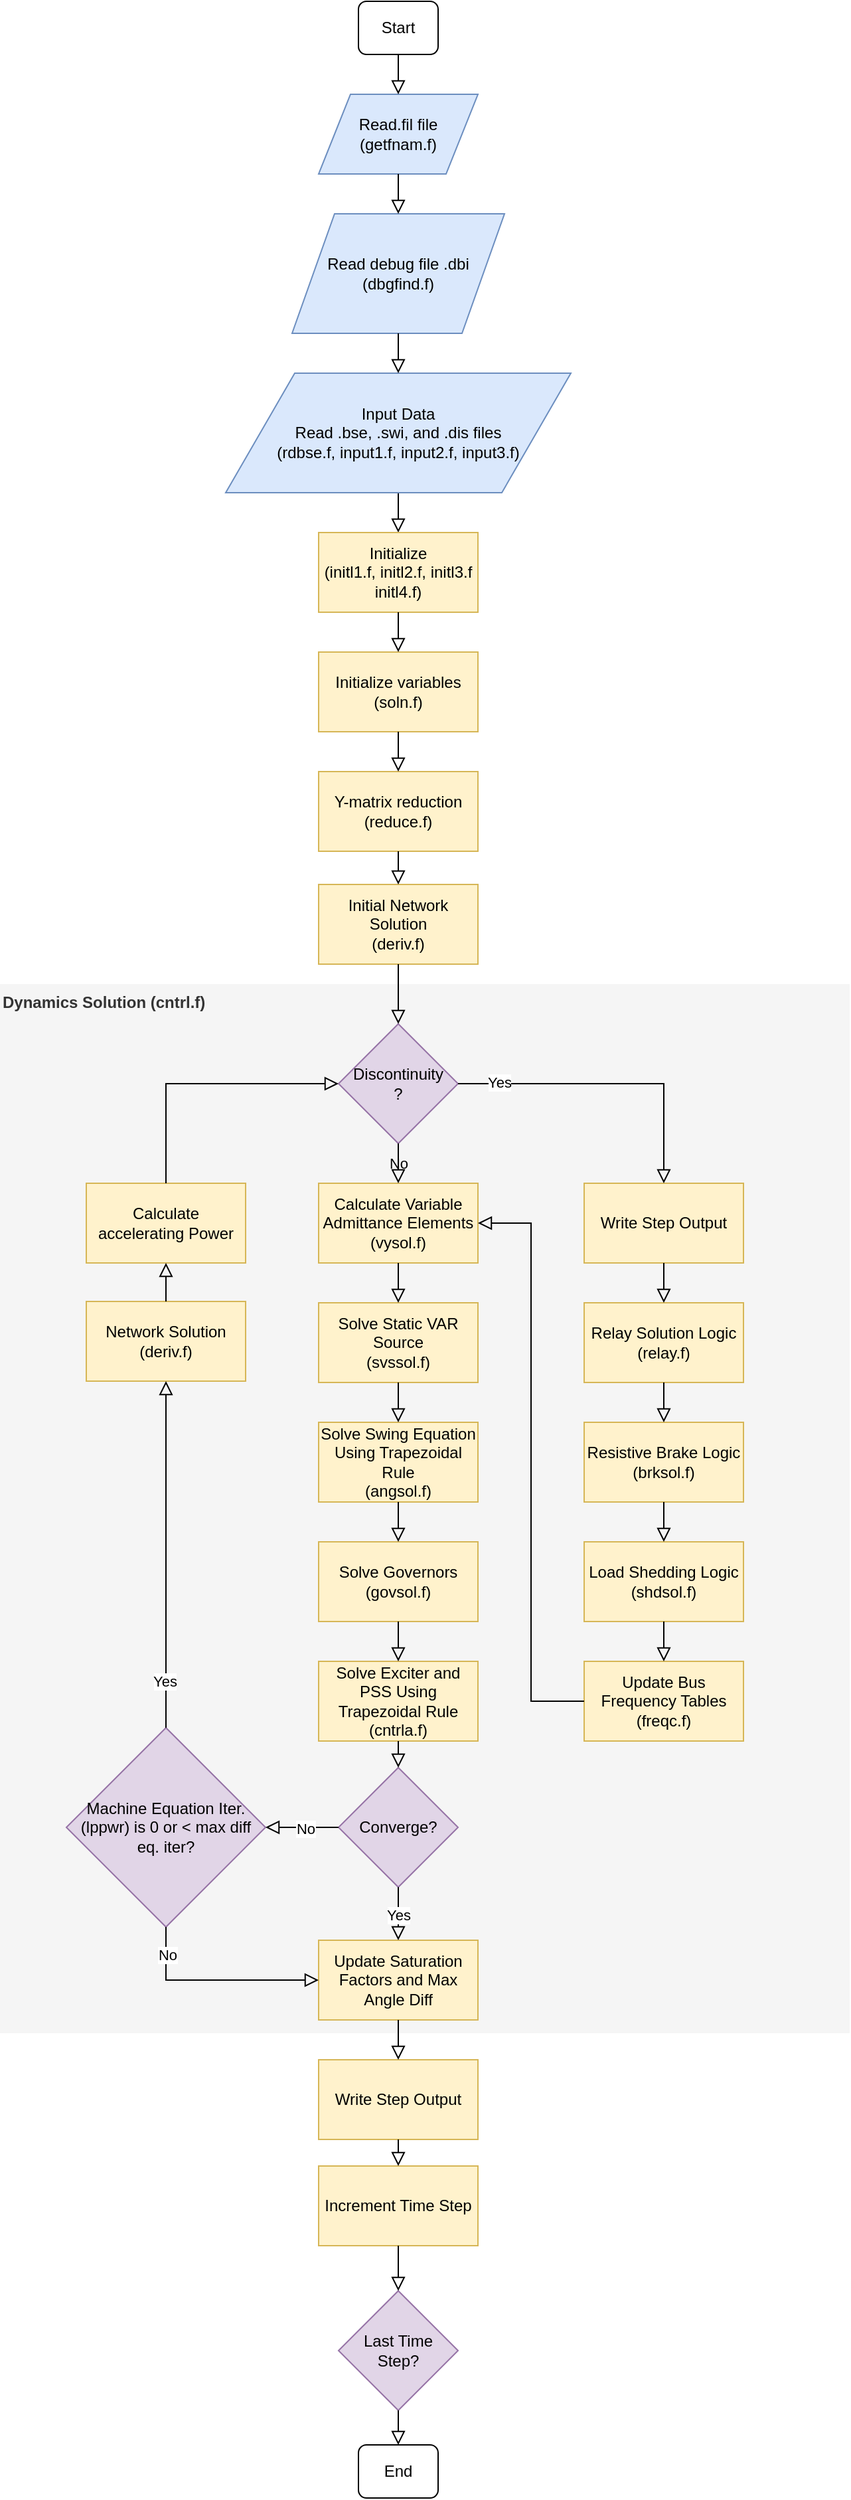 <mxfile version="13.0.2" type="device"><diagram id="C5RBs43oDa-KdzZeNtuy" name="Page-1"><mxGraphModel dx="1422" dy="802" grid="1" gridSize="10" guides="1" tooltips="1" connect="1" arrows="1" fold="1" page="1" pageScale="1" pageWidth="827" pageHeight="1169" math="0" shadow="0"><root><mxCell id="WIyWlLk6GJQsqaUBKTNV-0"/><mxCell id="WIyWlLk6GJQsqaUBKTNV-1" parent="WIyWlLk6GJQsqaUBKTNV-0"/><mxCell id="WIyWlLk6GJQsqaUBKTNV-2" value="" style="rounded=0;html=1;jettySize=auto;orthogonalLoop=1;fontSize=11;endArrow=block;endFill=0;endSize=8;strokeWidth=1;shadow=0;labelBackgroundColor=none;edgeStyle=orthogonalEdgeStyle;entryX=0.5;entryY=0;entryDx=0;entryDy=0;" parent="WIyWlLk6GJQsqaUBKTNV-1" source="1K_bQbqgElaNvj93P9qN-4" target="1K_bQbqgElaNvj93P9qN-6" edge="1"><mxGeometry relative="1" as="geometry"><mxPoint x="360" y="440" as="targetPoint"/></mxGeometry></mxCell><mxCell id="WIyWlLk6GJQsqaUBKTNV-3" value="Start" style="rounded=1;whiteSpace=wrap;html=1;fontSize=12;glass=0;strokeWidth=1;shadow=0;" parent="WIyWlLk6GJQsqaUBKTNV-1" vertex="1"><mxGeometry x="330" y="30" width="60" height="40" as="geometry"/></mxCell><mxCell id="WIyWlLk6GJQsqaUBKTNV-11" value="End" style="rounded=1;whiteSpace=wrap;html=1;fontSize=12;glass=0;strokeWidth=1;shadow=0;" parent="WIyWlLk6GJQsqaUBKTNV-1" vertex="1"><mxGeometry x="330" y="1870" width="60" height="40" as="geometry"/></mxCell><mxCell id="1K_bQbqgElaNvj93P9qN-0" value="Read.fil file&lt;br&gt;(getfnam.f)" style="shape=parallelogram;perimeter=parallelogramPerimeter;whiteSpace=wrap;html=1;fillColor=#dae8fc;strokeColor=#6c8ebf;" parent="WIyWlLk6GJQsqaUBKTNV-1" vertex="1"><mxGeometry x="300" y="100" width="120" height="60" as="geometry"/></mxCell><mxCell id="1K_bQbqgElaNvj93P9qN-1" value="" style="rounded=0;html=1;jettySize=auto;orthogonalLoop=1;fontSize=11;endArrow=block;endFill=0;endSize=8;strokeWidth=1;shadow=0;labelBackgroundColor=none;edgeStyle=orthogonalEdgeStyle;" parent="WIyWlLk6GJQsqaUBKTNV-1" source="WIyWlLk6GJQsqaUBKTNV-3" target="1K_bQbqgElaNvj93P9qN-0" edge="1"><mxGeometry relative="1" as="geometry"><mxPoint x="360" y="100" as="sourcePoint"/><mxPoint x="360" y="440" as="targetPoint"/></mxGeometry></mxCell><mxCell id="1K_bQbqgElaNvj93P9qN-2" value="Read debug file .dbi (dbgfind.f)" style="shape=parallelogram;perimeter=parallelogramPerimeter;whiteSpace=wrap;html=1;fillColor=#dae8fc;strokeColor=#6c8ebf;" parent="WIyWlLk6GJQsqaUBKTNV-1" vertex="1"><mxGeometry x="280" y="190" width="160" height="90" as="geometry"/></mxCell><mxCell id="1K_bQbqgElaNvj93P9qN-3" value="" style="rounded=0;html=1;jettySize=auto;orthogonalLoop=1;fontSize=11;endArrow=block;endFill=0;endSize=8;strokeWidth=1;shadow=0;labelBackgroundColor=none;edgeStyle=orthogonalEdgeStyle;" parent="WIyWlLk6GJQsqaUBKTNV-1" source="1K_bQbqgElaNvj93P9qN-0" target="1K_bQbqgElaNvj93P9qN-2" edge="1"><mxGeometry relative="1" as="geometry"><mxPoint x="360" y="180" as="sourcePoint"/><mxPoint x="360" y="440" as="targetPoint"/></mxGeometry></mxCell><mxCell id="1K_bQbqgElaNvj93P9qN-4" value="Input Data&lt;br&gt;Read .bse, .swi, and .dis files&lt;br&gt;(rdbse.f, input1.f, input2.f, input3.f)" style="shape=parallelogram;perimeter=parallelogramPerimeter;whiteSpace=wrap;html=1;fillColor=#dae8fc;strokeColor=#6c8ebf;" parent="WIyWlLk6GJQsqaUBKTNV-1" vertex="1"><mxGeometry x="230" y="310" width="260" height="90" as="geometry"/></mxCell><mxCell id="1K_bQbqgElaNvj93P9qN-5" value="" style="rounded=0;html=1;jettySize=auto;orthogonalLoop=1;fontSize=11;endArrow=block;endFill=0;endSize=8;strokeWidth=1;shadow=0;labelBackgroundColor=none;edgeStyle=orthogonalEdgeStyle;" parent="WIyWlLk6GJQsqaUBKTNV-1" source="1K_bQbqgElaNvj93P9qN-2" target="1K_bQbqgElaNvj93P9qN-4" edge="1"><mxGeometry relative="1" as="geometry"><mxPoint x="360" y="280" as="sourcePoint"/><mxPoint x="360" y="440" as="targetPoint"/></mxGeometry></mxCell><mxCell id="1K_bQbqgElaNvj93P9qN-6" value="Initialize&lt;br&gt;(initl1.f, initl2.f, initl3.f initl4.f)" style="rounded=0;whiteSpace=wrap;html=1;fillColor=#fff2cc;strokeColor=#d6b656;" parent="WIyWlLk6GJQsqaUBKTNV-1" vertex="1"><mxGeometry x="300" y="430" width="120" height="60" as="geometry"/></mxCell><mxCell id="1K_bQbqgElaNvj93P9qN-7" value="Initialize variables&lt;br&gt;(soln.f)" style="rounded=0;whiteSpace=wrap;html=1;fillColor=#fff2cc;strokeColor=#d6b656;" parent="WIyWlLk6GJQsqaUBKTNV-1" vertex="1"><mxGeometry x="300" y="520" width="120" height="60" as="geometry"/></mxCell><mxCell id="1K_bQbqgElaNvj93P9qN-8" value="" style="rounded=0;html=1;jettySize=auto;orthogonalLoop=1;fontSize=11;endArrow=block;endFill=0;endSize=8;strokeWidth=1;shadow=0;labelBackgroundColor=none;edgeStyle=orthogonalEdgeStyle;exitX=0.5;exitY=1;exitDx=0;exitDy=0;entryX=0.5;entryY=0;entryDx=0;entryDy=0;" parent="WIyWlLk6GJQsqaUBKTNV-1" source="1K_bQbqgElaNvj93P9qN-6" target="1K_bQbqgElaNvj93P9qN-7" edge="1"><mxGeometry relative="1" as="geometry"><mxPoint x="370" y="410" as="sourcePoint"/><mxPoint x="580" y="530" as="targetPoint"/></mxGeometry></mxCell><mxCell id="1K_bQbqgElaNvj93P9qN-9" value="Y-matrix reduction&lt;br&gt;(reduce.f)" style="rounded=0;whiteSpace=wrap;html=1;fillColor=#fff2cc;strokeColor=#d6b656;" parent="WIyWlLk6GJQsqaUBKTNV-1" vertex="1"><mxGeometry x="300" y="610" width="120" height="60" as="geometry"/></mxCell><mxCell id="1K_bQbqgElaNvj93P9qN-10" value="" style="rounded=0;html=1;jettySize=auto;orthogonalLoop=1;fontSize=11;endArrow=block;endFill=0;endSize=8;strokeWidth=1;shadow=0;labelBackgroundColor=none;edgeStyle=orthogonalEdgeStyle;exitX=0.5;exitY=1;exitDx=0;exitDy=0;entryX=0.5;entryY=0;entryDx=0;entryDy=0;" parent="WIyWlLk6GJQsqaUBKTNV-1" source="1K_bQbqgElaNvj93P9qN-7" target="1K_bQbqgElaNvj93P9qN-9" edge="1"><mxGeometry relative="1" as="geometry"><mxPoint x="370" y="500" as="sourcePoint"/><mxPoint x="370" y="530" as="targetPoint"/></mxGeometry></mxCell><mxCell id="1K_bQbqgElaNvj93P9qN-11" value="Initial Network Solution&lt;br&gt;(deriv.f)" style="rounded=0;whiteSpace=wrap;html=1;fillColor=#fff2cc;strokeColor=#d6b656;" parent="WIyWlLk6GJQsqaUBKTNV-1" vertex="1"><mxGeometry x="300" y="695" width="120" height="60" as="geometry"/></mxCell><mxCell id="1K_bQbqgElaNvj93P9qN-13" value="" style="rounded=0;html=1;jettySize=auto;orthogonalLoop=1;fontSize=11;endArrow=block;endFill=0;endSize=8;strokeWidth=1;shadow=0;labelBackgroundColor=none;edgeStyle=orthogonalEdgeStyle;exitX=0.5;exitY=1;exitDx=0;exitDy=0;entryX=0.5;entryY=0;entryDx=0;entryDy=0;" parent="WIyWlLk6GJQsqaUBKTNV-1" source="1K_bQbqgElaNvj93P9qN-9" target="1K_bQbqgElaNvj93P9qN-11" edge="1"><mxGeometry relative="1" as="geometry"><mxPoint x="370" y="590" as="sourcePoint"/><mxPoint x="370" y="620" as="targetPoint"/></mxGeometry></mxCell><mxCell id="1K_bQbqgElaNvj93P9qN-14" value="Dynamics Solution (cntrl.f)" style="rounded=0;whiteSpace=wrap;html=1;verticalAlign=top;align=left;fontStyle=1;strokeColor=none;fillColor=#f5f5f5;fontColor=#333333;" parent="WIyWlLk6GJQsqaUBKTNV-1" vertex="1"><mxGeometry x="60" y="770" width="640" height="790" as="geometry"/></mxCell><mxCell id="1K_bQbqgElaNvj93P9qN-15" value="Discontinuity&lt;br&gt;?" style="rhombus;whiteSpace=wrap;html=1;align=center;fillColor=#e1d5e7;strokeColor=#9673a6;" parent="WIyWlLk6GJQsqaUBKTNV-1" vertex="1"><mxGeometry x="315" y="800" width="90" height="90" as="geometry"/></mxCell><mxCell id="1K_bQbqgElaNvj93P9qN-16" value="Write Step Output" style="rounded=0;whiteSpace=wrap;html=1;fillColor=#fff2cc;strokeColor=#d6b656;" parent="WIyWlLk6GJQsqaUBKTNV-1" vertex="1"><mxGeometry x="500" y="920" width="120" height="60" as="geometry"/></mxCell><mxCell id="1K_bQbqgElaNvj93P9qN-17" value="Relay Solution Logic&lt;br&gt;(relay.f)" style="rounded=0;whiteSpace=wrap;html=1;fillColor=#fff2cc;strokeColor=#d6b656;" parent="WIyWlLk6GJQsqaUBKTNV-1" vertex="1"><mxGeometry x="500" y="1010" width="120" height="60" as="geometry"/></mxCell><mxCell id="1K_bQbqgElaNvj93P9qN-18" value="Resistive Brake Logic (brksol.f)" style="rounded=0;whiteSpace=wrap;html=1;fillColor=#fff2cc;strokeColor=#d6b656;" parent="WIyWlLk6GJQsqaUBKTNV-1" vertex="1"><mxGeometry x="500" y="1100" width="120" height="60" as="geometry"/></mxCell><mxCell id="1K_bQbqgElaNvj93P9qN-19" value="Load Shedding Logic&lt;br&gt;(shdsol.f)" style="rounded=0;whiteSpace=wrap;html=1;fillColor=#fff2cc;strokeColor=#d6b656;" parent="WIyWlLk6GJQsqaUBKTNV-1" vertex="1"><mxGeometry x="500" y="1190" width="120" height="60" as="geometry"/></mxCell><mxCell id="1K_bQbqgElaNvj93P9qN-20" value="Update Bus Frequency Tables&lt;br&gt;(freqc.f)" style="rounded=0;whiteSpace=wrap;html=1;fillColor=#fff2cc;strokeColor=#d6b656;" parent="WIyWlLk6GJQsqaUBKTNV-1" vertex="1"><mxGeometry x="500" y="1280" width="120" height="60" as="geometry"/></mxCell><mxCell id="1K_bQbqgElaNvj93P9qN-21" value="Calculate Variable Admittance Elements&lt;br&gt;(vysol.f)" style="rounded=0;whiteSpace=wrap;html=1;fillColor=#fff2cc;strokeColor=#d6b656;" parent="WIyWlLk6GJQsqaUBKTNV-1" vertex="1"><mxGeometry x="300" y="920" width="120" height="60" as="geometry"/></mxCell><mxCell id="1K_bQbqgElaNvj93P9qN-22" value="Solve Static VAR Source&lt;br&gt;(svssol.f)" style="rounded=0;whiteSpace=wrap;html=1;fillColor=#fff2cc;strokeColor=#d6b656;" parent="WIyWlLk6GJQsqaUBKTNV-1" vertex="1"><mxGeometry x="300" y="1010" width="120" height="60" as="geometry"/></mxCell><mxCell id="1K_bQbqgElaNvj93P9qN-23" value="Solve Swing Equation Using Trapezoidal Rule&lt;br&gt;(angsol.f)" style="rounded=0;whiteSpace=wrap;html=1;fillColor=#fff2cc;strokeColor=#d6b656;" parent="WIyWlLk6GJQsqaUBKTNV-1" vertex="1"><mxGeometry x="300" y="1100" width="120" height="60" as="geometry"/></mxCell><mxCell id="1K_bQbqgElaNvj93P9qN-24" value="Solve Governors&lt;br&gt;(govsol.f)" style="rounded=0;whiteSpace=wrap;html=1;fillColor=#fff2cc;strokeColor=#d6b656;" parent="WIyWlLk6GJQsqaUBKTNV-1" vertex="1"><mxGeometry x="300" y="1190" width="120" height="60" as="geometry"/></mxCell><mxCell id="1K_bQbqgElaNvj93P9qN-25" value="Solve Exciter and PSS Using Trapezoidal Rule&lt;br&gt;(cntrla.f)" style="rounded=0;whiteSpace=wrap;html=1;fillColor=#fff2cc;strokeColor=#d6b656;" parent="WIyWlLk6GJQsqaUBKTNV-1" vertex="1"><mxGeometry x="300" y="1280" width="120" height="60" as="geometry"/></mxCell><mxCell id="1K_bQbqgElaNvj93P9qN-26" value="Converge?" style="rhombus;whiteSpace=wrap;html=1;align=center;fillColor=#e1d5e7;strokeColor=#9673a6;" parent="WIyWlLk6GJQsqaUBKTNV-1" vertex="1"><mxGeometry x="315" y="1360" width="90" height="90" as="geometry"/></mxCell><mxCell id="1K_bQbqgElaNvj93P9qN-27" value="Machine Equation Iter. (lppwr) is 0 or &amp;lt; max diff eq. iter?" style="rhombus;whiteSpace=wrap;html=1;align=center;fillColor=#e1d5e7;strokeColor=#9673a6;" parent="WIyWlLk6GJQsqaUBKTNV-1" vertex="1"><mxGeometry x="110" y="1330" width="150" height="150" as="geometry"/></mxCell><mxCell id="1K_bQbqgElaNvj93P9qN-28" value="Network Solution&lt;br&gt;(deriv.f)" style="rounded=0;whiteSpace=wrap;html=1;fillColor=#fff2cc;strokeColor=#d6b656;" parent="WIyWlLk6GJQsqaUBKTNV-1" vertex="1"><mxGeometry x="125" y="1009" width="120" height="60" as="geometry"/></mxCell><mxCell id="1K_bQbqgElaNvj93P9qN-29" value="Calculate accelerating Power" style="rounded=0;whiteSpace=wrap;html=1;fillColor=#fff2cc;strokeColor=#d6b656;" parent="WIyWlLk6GJQsqaUBKTNV-1" vertex="1"><mxGeometry x="125" y="920" width="120" height="60" as="geometry"/></mxCell><mxCell id="1K_bQbqgElaNvj93P9qN-30" value="Update Saturation Factors and Max Angle Diff" style="rounded=0;whiteSpace=wrap;html=1;fillColor=#fff2cc;strokeColor=#d6b656;" parent="WIyWlLk6GJQsqaUBKTNV-1" vertex="1"><mxGeometry x="300" y="1490" width="120" height="60" as="geometry"/></mxCell><mxCell id="1K_bQbqgElaNvj93P9qN-31" value="Write Step Output" style="rounded=0;whiteSpace=wrap;html=1;fillColor=#fff2cc;strokeColor=#d6b656;" parent="WIyWlLk6GJQsqaUBKTNV-1" vertex="1"><mxGeometry x="300" y="1580" width="120" height="60" as="geometry"/></mxCell><mxCell id="1K_bQbqgElaNvj93P9qN-32" value="Increment Time Step" style="rounded=0;whiteSpace=wrap;html=1;fillColor=#fff2cc;strokeColor=#d6b656;" parent="WIyWlLk6GJQsqaUBKTNV-1" vertex="1"><mxGeometry x="300" y="1660" width="120" height="60" as="geometry"/></mxCell><mxCell id="1K_bQbqgElaNvj93P9qN-33" value="Last Time &lt;br&gt;Step?" style="rhombus;whiteSpace=wrap;html=1;align=center;fillColor=#e1d5e7;strokeColor=#9673a6;" parent="WIyWlLk6GJQsqaUBKTNV-1" vertex="1"><mxGeometry x="315" y="1754" width="90" height="90" as="geometry"/></mxCell><mxCell id="1K_bQbqgElaNvj93P9qN-34" value="" style="rounded=0;html=1;jettySize=auto;orthogonalLoop=1;fontSize=11;endArrow=block;endFill=0;endSize=8;strokeWidth=1;shadow=0;labelBackgroundColor=none;edgeStyle=orthogonalEdgeStyle;exitX=0.5;exitY=1;exitDx=0;exitDy=0;" parent="WIyWlLk6GJQsqaUBKTNV-1" source="1K_bQbqgElaNvj93P9qN-11" target="1K_bQbqgElaNvj93P9qN-15" edge="1"><mxGeometry relative="1" as="geometry"><mxPoint x="370" y="680" as="sourcePoint"/><mxPoint x="370" y="710" as="targetPoint"/></mxGeometry></mxCell><mxCell id="1K_bQbqgElaNvj93P9qN-35" value="No" style="rounded=0;html=1;jettySize=auto;orthogonalLoop=1;fontSize=11;endArrow=block;endFill=0;endSize=8;strokeWidth=1;shadow=0;labelBackgroundColor=none;edgeStyle=orthogonalEdgeStyle;exitX=0.5;exitY=1;exitDx=0;exitDy=0;entryX=0.5;entryY=0;entryDx=0;entryDy=0;" parent="WIyWlLk6GJQsqaUBKTNV-1" source="1K_bQbqgElaNvj93P9qN-15" target="1K_bQbqgElaNvj93P9qN-21" edge="1"><mxGeometry relative="1" as="geometry"><mxPoint x="370" y="770" as="sourcePoint"/><mxPoint x="370" y="810" as="targetPoint"/></mxGeometry></mxCell><mxCell id="1K_bQbqgElaNvj93P9qN-36" value="" style="rounded=0;html=1;jettySize=auto;orthogonalLoop=1;fontSize=11;endArrow=block;endFill=0;endSize=8;strokeWidth=1;shadow=0;labelBackgroundColor=none;edgeStyle=orthogonalEdgeStyle;exitX=1;exitY=0.5;exitDx=0;exitDy=0;entryX=0.5;entryY=0;entryDx=0;entryDy=0;" parent="WIyWlLk6GJQsqaUBKTNV-1" source="1K_bQbqgElaNvj93P9qN-15" target="1K_bQbqgElaNvj93P9qN-16" edge="1"><mxGeometry relative="1" as="geometry"><mxPoint x="370" y="900" as="sourcePoint"/><mxPoint x="370" y="930" as="targetPoint"/></mxGeometry></mxCell><mxCell id="1K_bQbqgElaNvj93P9qN-38" value="Yes" style="edgeLabel;html=1;align=center;verticalAlign=middle;resizable=0;points=[];" parent="1K_bQbqgElaNvj93P9qN-36" vertex="1" connectable="0"><mxGeometry x="-0.73" y="1" relative="1" as="geometry"><mxPoint as="offset"/></mxGeometry></mxCell><mxCell id="1K_bQbqgElaNvj93P9qN-37" value="" style="rounded=0;html=1;jettySize=auto;orthogonalLoop=1;fontSize=11;endArrow=block;endFill=0;endSize=8;strokeWidth=1;shadow=0;labelBackgroundColor=none;edgeStyle=orthogonalEdgeStyle;exitX=0.5;exitY=0;exitDx=0;exitDy=0;entryX=0;entryY=0.5;entryDx=0;entryDy=0;" parent="WIyWlLk6GJQsqaUBKTNV-1" source="1K_bQbqgElaNvj93P9qN-29" target="1K_bQbqgElaNvj93P9qN-15" edge="1"><mxGeometry relative="1" as="geometry"><mxPoint x="415" y="855" as="sourcePoint"/><mxPoint x="570" y="930" as="targetPoint"/></mxGeometry></mxCell><mxCell id="1K_bQbqgElaNvj93P9qN-39" value="" style="rounded=0;html=1;jettySize=auto;orthogonalLoop=1;fontSize=11;endArrow=block;endFill=0;endSize=8;strokeWidth=1;shadow=0;labelBackgroundColor=none;edgeStyle=orthogonalEdgeStyle;exitX=0.5;exitY=1;exitDx=0;exitDy=0;entryX=0.5;entryY=0;entryDx=0;entryDy=0;" parent="WIyWlLk6GJQsqaUBKTNV-1" source="1K_bQbqgElaNvj93P9qN-16" target="1K_bQbqgElaNvj93P9qN-17" edge="1"><mxGeometry relative="1" as="geometry"><mxPoint x="370" y="770" as="sourcePoint"/><mxPoint x="370" y="810" as="targetPoint"/></mxGeometry></mxCell><mxCell id="1K_bQbqgElaNvj93P9qN-41" value="" style="rounded=0;html=1;jettySize=auto;orthogonalLoop=1;fontSize=11;endArrow=block;endFill=0;endSize=8;strokeWidth=1;shadow=0;labelBackgroundColor=none;edgeStyle=orthogonalEdgeStyle;exitX=0.5;exitY=0;exitDx=0;exitDy=0;entryX=0.5;entryY=1;entryDx=0;entryDy=0;" parent="WIyWlLk6GJQsqaUBKTNV-1" source="1K_bQbqgElaNvj93P9qN-27" target="1K_bQbqgElaNvj93P9qN-28" edge="1"><mxGeometry relative="1" as="geometry"><mxPoint x="415" y="855" as="sourcePoint"/><mxPoint x="570" y="930" as="targetPoint"/></mxGeometry></mxCell><mxCell id="1K_bQbqgElaNvj93P9qN-42" value="Yes" style="edgeLabel;html=1;align=center;verticalAlign=middle;resizable=0;points=[];" parent="1K_bQbqgElaNvj93P9qN-41" vertex="1" connectable="0"><mxGeometry x="-0.73" y="1" relative="1" as="geometry"><mxPoint as="offset"/></mxGeometry></mxCell><mxCell id="1K_bQbqgElaNvj93P9qN-43" value="" style="rounded=0;html=1;jettySize=auto;orthogonalLoop=1;fontSize=11;endArrow=block;endFill=0;endSize=8;strokeWidth=1;shadow=0;labelBackgroundColor=none;edgeStyle=orthogonalEdgeStyle;exitX=0.5;exitY=1;exitDx=0;exitDy=0;entryX=0;entryY=0.5;entryDx=0;entryDy=0;" parent="WIyWlLk6GJQsqaUBKTNV-1" source="1K_bQbqgElaNvj93P9qN-27" target="1K_bQbqgElaNvj93P9qN-30" edge="1"><mxGeometry relative="1" as="geometry"><mxPoint x="195" y="1340" as="sourcePoint"/><mxPoint x="195" y="1070" as="targetPoint"/></mxGeometry></mxCell><mxCell id="1K_bQbqgElaNvj93P9qN-44" value="No" style="edgeLabel;html=1;align=center;verticalAlign=middle;resizable=0;points=[];" parent="1K_bQbqgElaNvj93P9qN-43" vertex="1" connectable="0"><mxGeometry x="-0.73" y="1" relative="1" as="geometry"><mxPoint as="offset"/></mxGeometry></mxCell><mxCell id="1K_bQbqgElaNvj93P9qN-45" value="" style="rounded=0;html=1;jettySize=auto;orthogonalLoop=1;fontSize=11;endArrow=block;endFill=0;endSize=8;strokeWidth=1;shadow=0;labelBackgroundColor=none;edgeStyle=orthogonalEdgeStyle;exitX=0;exitY=0.5;exitDx=0;exitDy=0;entryX=1;entryY=0.5;entryDx=0;entryDy=0;" parent="WIyWlLk6GJQsqaUBKTNV-1" source="1K_bQbqgElaNvj93P9qN-20" target="1K_bQbqgElaNvj93P9qN-21" edge="1"><mxGeometry relative="1" as="geometry"><mxPoint x="570" y="990" as="sourcePoint"/><mxPoint x="570" y="1020" as="targetPoint"/></mxGeometry></mxCell><mxCell id="1K_bQbqgElaNvj93P9qN-46" value="" style="rounded=0;html=1;jettySize=auto;orthogonalLoop=1;fontSize=11;endArrow=block;endFill=0;endSize=8;strokeWidth=1;shadow=0;labelBackgroundColor=none;edgeStyle=orthogonalEdgeStyle;exitX=0.5;exitY=1;exitDx=0;exitDy=0;entryX=0.5;entryY=0;entryDx=0;entryDy=0;" parent="WIyWlLk6GJQsqaUBKTNV-1" source="1K_bQbqgElaNvj93P9qN-21" target="1K_bQbqgElaNvj93P9qN-22" edge="1"><mxGeometry relative="1" as="geometry"><mxPoint x="510" y="1320" as="sourcePoint"/><mxPoint x="430" y="960" as="targetPoint"/></mxGeometry></mxCell><mxCell id="1K_bQbqgElaNvj93P9qN-47" value="" style="rounded=0;html=1;jettySize=auto;orthogonalLoop=1;fontSize=11;endArrow=block;endFill=0;endSize=8;strokeWidth=1;shadow=0;labelBackgroundColor=none;edgeStyle=orthogonalEdgeStyle;exitX=0.5;exitY=1;exitDx=0;exitDy=0;entryX=0.5;entryY=0;entryDx=0;entryDy=0;" parent="WIyWlLk6GJQsqaUBKTNV-1" source="1K_bQbqgElaNvj93P9qN-22" target="1K_bQbqgElaNvj93P9qN-23" edge="1"><mxGeometry relative="1" as="geometry"><mxPoint x="370" y="990" as="sourcePoint"/><mxPoint x="370" y="1020" as="targetPoint"/></mxGeometry></mxCell><mxCell id="1K_bQbqgElaNvj93P9qN-48" value="" style="rounded=0;html=1;jettySize=auto;orthogonalLoop=1;fontSize=11;endArrow=block;endFill=0;endSize=8;strokeWidth=1;shadow=0;labelBackgroundColor=none;edgeStyle=orthogonalEdgeStyle;exitX=0.5;exitY=1;exitDx=0;exitDy=0;entryX=0.5;entryY=0;entryDx=0;entryDy=0;" parent="WIyWlLk6GJQsqaUBKTNV-1" source="1K_bQbqgElaNvj93P9qN-23" target="1K_bQbqgElaNvj93P9qN-24" edge="1"><mxGeometry relative="1" as="geometry"><mxPoint x="370" y="1080" as="sourcePoint"/><mxPoint x="370" y="1110" as="targetPoint"/></mxGeometry></mxCell><mxCell id="1K_bQbqgElaNvj93P9qN-49" value="" style="rounded=0;html=1;jettySize=auto;orthogonalLoop=1;fontSize=11;endArrow=block;endFill=0;endSize=8;strokeWidth=1;shadow=0;labelBackgroundColor=none;edgeStyle=orthogonalEdgeStyle;exitX=0.5;exitY=1;exitDx=0;exitDy=0;entryX=0.5;entryY=0;entryDx=0;entryDy=0;" parent="WIyWlLk6GJQsqaUBKTNV-1" source="1K_bQbqgElaNvj93P9qN-24" target="1K_bQbqgElaNvj93P9qN-25" edge="1"><mxGeometry relative="1" as="geometry"><mxPoint x="370" y="1170" as="sourcePoint"/><mxPoint x="370" y="1200" as="targetPoint"/></mxGeometry></mxCell><mxCell id="1K_bQbqgElaNvj93P9qN-50" value="" style="rounded=0;html=1;jettySize=auto;orthogonalLoop=1;fontSize=11;endArrow=block;endFill=0;endSize=8;strokeWidth=1;shadow=0;labelBackgroundColor=none;edgeStyle=orthogonalEdgeStyle;exitX=0.5;exitY=1;exitDx=0;exitDy=0;entryX=0.5;entryY=0;entryDx=0;entryDy=0;" parent="WIyWlLk6GJQsqaUBKTNV-1" source="1K_bQbqgElaNvj93P9qN-25" target="1K_bQbqgElaNvj93P9qN-26" edge="1"><mxGeometry relative="1" as="geometry"><mxPoint x="370" y="1260" as="sourcePoint"/><mxPoint x="370" y="1290" as="targetPoint"/></mxGeometry></mxCell><mxCell id="1K_bQbqgElaNvj93P9qN-51" value="" style="rounded=0;html=1;jettySize=auto;orthogonalLoop=1;fontSize=11;endArrow=block;endFill=0;endSize=8;strokeWidth=1;shadow=0;labelBackgroundColor=none;edgeStyle=orthogonalEdgeStyle;exitX=0.5;exitY=1;exitDx=0;exitDy=0;entryX=0.5;entryY=0;entryDx=0;entryDy=0;" parent="WIyWlLk6GJQsqaUBKTNV-1" source="1K_bQbqgElaNvj93P9qN-17" target="1K_bQbqgElaNvj93P9qN-18" edge="1"><mxGeometry relative="1" as="geometry"><mxPoint x="570" y="990" as="sourcePoint"/><mxPoint x="570" y="1020" as="targetPoint"/></mxGeometry></mxCell><mxCell id="1K_bQbqgElaNvj93P9qN-52" value="" style="rounded=0;html=1;jettySize=auto;orthogonalLoop=1;fontSize=11;endArrow=block;endFill=0;endSize=8;strokeWidth=1;shadow=0;labelBackgroundColor=none;edgeStyle=orthogonalEdgeStyle;exitX=0.5;exitY=1;exitDx=0;exitDy=0;entryX=0.5;entryY=0;entryDx=0;entryDy=0;" parent="WIyWlLk6GJQsqaUBKTNV-1" source="1K_bQbqgElaNvj93P9qN-18" target="1K_bQbqgElaNvj93P9qN-19" edge="1"><mxGeometry relative="1" as="geometry"><mxPoint x="570" y="1080" as="sourcePoint"/><mxPoint x="570" y="1110" as="targetPoint"/></mxGeometry></mxCell><mxCell id="1K_bQbqgElaNvj93P9qN-53" value="" style="rounded=0;html=1;jettySize=auto;orthogonalLoop=1;fontSize=11;endArrow=block;endFill=0;endSize=8;strokeWidth=1;shadow=0;labelBackgroundColor=none;edgeStyle=orthogonalEdgeStyle;exitX=0.5;exitY=1;exitDx=0;exitDy=0;entryX=0.5;entryY=0;entryDx=0;entryDy=0;" parent="WIyWlLk6GJQsqaUBKTNV-1" source="1K_bQbqgElaNvj93P9qN-19" target="1K_bQbqgElaNvj93P9qN-20" edge="1"><mxGeometry relative="1" as="geometry"><mxPoint x="570" y="1170" as="sourcePoint"/><mxPoint x="570" y="1200" as="targetPoint"/></mxGeometry></mxCell><mxCell id="1K_bQbqgElaNvj93P9qN-54" value="" style="rounded=0;html=1;jettySize=auto;orthogonalLoop=1;fontSize=11;endArrow=block;endFill=0;endSize=8;strokeWidth=1;shadow=0;labelBackgroundColor=none;edgeStyle=orthogonalEdgeStyle;exitX=0.5;exitY=0;exitDx=0;exitDy=0;entryX=0.5;entryY=1;entryDx=0;entryDy=0;" parent="WIyWlLk6GJQsqaUBKTNV-1" source="1K_bQbqgElaNvj93P9qN-28" target="1K_bQbqgElaNvj93P9qN-29" edge="1"><mxGeometry relative="1" as="geometry"><mxPoint x="570" y="990" as="sourcePoint"/><mxPoint x="570" y="1020" as="targetPoint"/></mxGeometry></mxCell><mxCell id="1K_bQbqgElaNvj93P9qN-56" value="" style="rounded=0;html=1;jettySize=auto;orthogonalLoop=1;fontSize=11;endArrow=block;endFill=0;endSize=8;strokeWidth=1;shadow=0;labelBackgroundColor=none;edgeStyle=orthogonalEdgeStyle;exitX=0.5;exitY=1;exitDx=0;exitDy=0;entryX=0.5;entryY=0;entryDx=0;entryDy=0;" parent="WIyWlLk6GJQsqaUBKTNV-1" source="1K_bQbqgElaNvj93P9qN-30" target="1K_bQbqgElaNvj93P9qN-31" edge="1"><mxGeometry relative="1" as="geometry"><mxPoint x="370" y="1460" as="sourcePoint"/><mxPoint x="370" y="1490" as="targetPoint"/></mxGeometry></mxCell><mxCell id="1K_bQbqgElaNvj93P9qN-57" value="" style="rounded=0;html=1;jettySize=auto;orthogonalLoop=1;fontSize=11;endArrow=block;endFill=0;endSize=8;strokeWidth=1;shadow=0;labelBackgroundColor=none;edgeStyle=orthogonalEdgeStyle;exitX=0.5;exitY=1;exitDx=0;exitDy=0;entryX=0.5;entryY=0;entryDx=0;entryDy=0;" parent="WIyWlLk6GJQsqaUBKTNV-1" source="1K_bQbqgElaNvj93P9qN-31" target="1K_bQbqgElaNvj93P9qN-32" edge="1"><mxGeometry relative="1" as="geometry"><mxPoint x="370" y="1550" as="sourcePoint"/><mxPoint x="370" y="1590" as="targetPoint"/></mxGeometry></mxCell><mxCell id="1K_bQbqgElaNvj93P9qN-58" value="" style="rounded=0;html=1;jettySize=auto;orthogonalLoop=1;fontSize=11;endArrow=block;endFill=0;endSize=8;strokeWidth=1;shadow=0;labelBackgroundColor=none;edgeStyle=orthogonalEdgeStyle;exitX=0.5;exitY=1;exitDx=0;exitDy=0;entryX=0.5;entryY=0;entryDx=0;entryDy=0;" parent="WIyWlLk6GJQsqaUBKTNV-1" source="1K_bQbqgElaNvj93P9qN-32" target="1K_bQbqgElaNvj93P9qN-33" edge="1"><mxGeometry relative="1" as="geometry"><mxPoint x="370" y="1650" as="sourcePoint"/><mxPoint x="370" y="1670" as="targetPoint"/></mxGeometry></mxCell><mxCell id="1K_bQbqgElaNvj93P9qN-59" value="" style="rounded=0;html=1;jettySize=auto;orthogonalLoop=1;fontSize=11;endArrow=block;endFill=0;endSize=8;strokeWidth=1;shadow=0;labelBackgroundColor=none;edgeStyle=orthogonalEdgeStyle;exitX=0.5;exitY=1;exitDx=0;exitDy=0;entryX=0.5;entryY=0;entryDx=0;entryDy=0;" parent="WIyWlLk6GJQsqaUBKTNV-1" source="1K_bQbqgElaNvj93P9qN-33" target="WIyWlLk6GJQsqaUBKTNV-11" edge="1"><mxGeometry relative="1" as="geometry"><mxPoint x="370" y="1730" as="sourcePoint"/><mxPoint x="370" y="1764" as="targetPoint"/></mxGeometry></mxCell><mxCell id="F_4Ge6K9SanL-y8N5luh-0" value="" style="rounded=0;html=1;jettySize=auto;orthogonalLoop=1;fontSize=11;endArrow=block;endFill=0;endSize=8;strokeWidth=1;shadow=0;labelBackgroundColor=none;edgeStyle=orthogonalEdgeStyle;entryX=1;entryY=0.5;entryDx=0;entryDy=0;exitX=0;exitY=0.5;exitDx=0;exitDy=0;" edge="1" parent="WIyWlLk6GJQsqaUBKTNV-1" source="1K_bQbqgElaNvj93P9qN-26" target="1K_bQbqgElaNvj93P9qN-27"><mxGeometry relative="1" as="geometry"><mxPoint x="750" y="1410" as="sourcePoint"/><mxPoint x="310" y="1520" as="targetPoint"/></mxGeometry></mxCell><mxCell id="F_4Ge6K9SanL-y8N5luh-1" value="No" style="edgeLabel;html=1;align=center;verticalAlign=middle;resizable=0;points=[];" vertex="1" connectable="0" parent="F_4Ge6K9SanL-y8N5luh-0"><mxGeometry x="-0.73" y="1" relative="1" as="geometry"><mxPoint x="-18" as="offset"/></mxGeometry></mxCell><mxCell id="F_4Ge6K9SanL-y8N5luh-2" value="" style="rounded=0;html=1;jettySize=auto;orthogonalLoop=1;fontSize=11;endArrow=block;endFill=0;endSize=8;strokeWidth=1;shadow=0;labelBackgroundColor=none;edgeStyle=orthogonalEdgeStyle;entryX=0.5;entryY=0;entryDx=0;entryDy=0;exitX=0.5;exitY=1;exitDx=0;exitDy=0;" edge="1" parent="WIyWlLk6GJQsqaUBKTNV-1" source="1K_bQbqgElaNvj93P9qN-26" target="1K_bQbqgElaNvj93P9qN-30"><mxGeometry relative="1" as="geometry"><mxPoint x="325" y="1415" as="sourcePoint"/><mxPoint x="270" y="1415" as="targetPoint"/></mxGeometry></mxCell><mxCell id="F_4Ge6K9SanL-y8N5luh-3" value="Yes" style="edgeLabel;html=1;align=center;verticalAlign=middle;resizable=0;points=[];" vertex="1" connectable="0" parent="F_4Ge6K9SanL-y8N5luh-2"><mxGeometry x="-0.73" y="1" relative="1" as="geometry"><mxPoint x="-1" y="15" as="offset"/></mxGeometry></mxCell></root></mxGraphModel></diagram></mxfile>